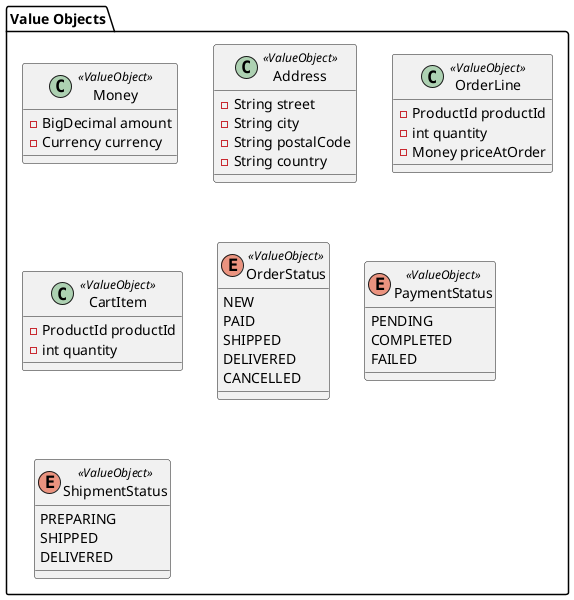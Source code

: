 @startuml E-commerce Domain Model Value Objects
' Value Objects
package "Value Objects" {
    class Money <<ValueObject>> {
        - BigDecimal amount
        - Currency currency
    }

    class Address <<ValueObject>> {
        - String street
        - String city
        - String postalCode
        - String country
    }

    class OrderLine <<ValueObject>> {
        - ProductId productId
        - int quantity
        - Money priceAtOrder
    }

    class CartItem <<ValueObject>> {
        - ProductId productId
        - int quantity
    }

    enum OrderStatus <<ValueObject>> {
        NEW
        PAID
        SHIPPED
        DELIVERED
        CANCELLED
    }

    enum PaymentStatus <<ValueObject>> {
        PENDING
        COMPLETED
        FAILED
    }

    enum ShipmentStatus <<ValueObject>> {
        PREPARING
        SHIPPED
        DELIVERED
    }
}
@enduml